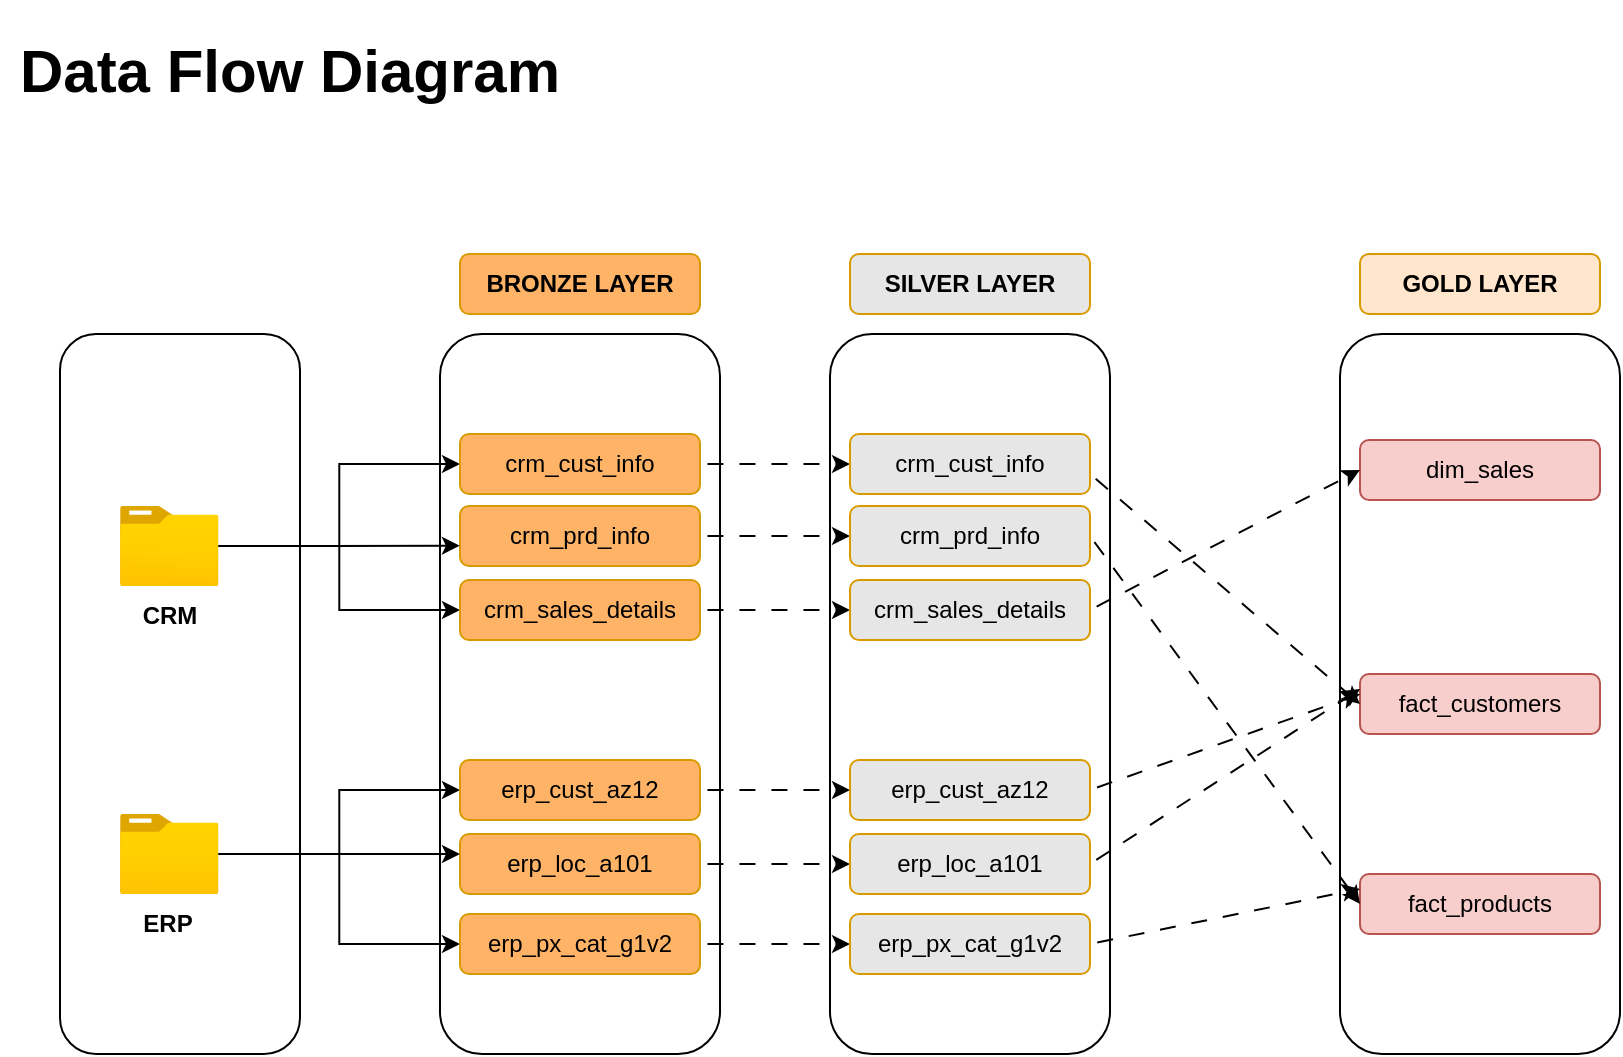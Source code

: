 <mxfile version="28.0.9">
  <diagram name="Page-1" id="04jGO0-amFkEOmsSNW9V">
    <mxGraphModel grid="1" page="1" gridSize="10" guides="1" tooltips="1" connect="1" arrows="1" fold="1" pageScale="1" pageWidth="850" pageHeight="1100" math="0" shadow="0">
      <root>
        <mxCell id="0" />
        <mxCell id="1" parent="0" />
        <mxCell id="QE6S--A0FOJKjm3L5Gbl-1" value="" style="rounded=1;whiteSpace=wrap;html=1;" vertex="1" parent="1">
          <mxGeometry x="40" y="400" width="120" height="360" as="geometry" />
        </mxCell>
        <mxCell id="QE6S--A0FOJKjm3L5Gbl-2" value="" style="rounded=1;whiteSpace=wrap;html=1;" vertex="1" parent="1">
          <mxGeometry x="230" y="400" width="140" height="360" as="geometry" />
        </mxCell>
        <mxCell id="QE6S--A0FOJKjm3L5Gbl-3" value="" style="rounded=1;whiteSpace=wrap;html=1;fillColor=none;" vertex="1" parent="1">
          <mxGeometry x="425" y="400" width="140" height="360" as="geometry" />
        </mxCell>
        <mxCell id="QE6S--A0FOJKjm3L5Gbl-4" value="" style="rounded=1;whiteSpace=wrap;html=1;" vertex="1" parent="1">
          <mxGeometry x="680" y="400" width="140" height="360" as="geometry" />
        </mxCell>
        <mxCell id="S4kGyZN1AXlKYQbmgQwc-26" style="edgeStyle=orthogonalEdgeStyle;rounded=0;orthogonalLoop=1;jettySize=auto;html=1;entryX=0;entryY=0.5;entryDx=0;entryDy=0;" edge="1" parent="1" source="QE6S--A0FOJKjm3L5Gbl-5" target="QE6S--A0FOJKjm3L5Gbl-9">
          <mxGeometry relative="1" as="geometry" />
        </mxCell>
        <mxCell id="S4kGyZN1AXlKYQbmgQwc-27" style="edgeStyle=orthogonalEdgeStyle;rounded=0;orthogonalLoop=1;jettySize=auto;html=1;entryX=0;entryY=0.5;entryDx=0;entryDy=0;" edge="1" parent="1" source="QE6S--A0FOJKjm3L5Gbl-5" target="QE6S--A0FOJKjm3L5Gbl-11">
          <mxGeometry relative="1" as="geometry" />
        </mxCell>
        <mxCell id="QE6S--A0FOJKjm3L5Gbl-5" value="" style="image;aspect=fixed;html=1;points=[];align=center;fontSize=12;image=img/lib/azure2/general/Folder_Blank.svg;" vertex="1" parent="1">
          <mxGeometry x="70" y="486" width="49.28" height="40" as="geometry" />
        </mxCell>
        <mxCell id="S4kGyZN1AXlKYQbmgQwc-31" style="edgeStyle=orthogonalEdgeStyle;rounded=0;orthogonalLoop=1;jettySize=auto;html=1;entryX=0;entryY=0.5;entryDx=0;entryDy=0;" edge="1" parent="1" source="QE6S--A0FOJKjm3L5Gbl-6" target="QE6S--A0FOJKjm3L5Gbl-15">
          <mxGeometry relative="1" as="geometry" />
        </mxCell>
        <mxCell id="S4kGyZN1AXlKYQbmgQwc-33" style="edgeStyle=orthogonalEdgeStyle;rounded=0;orthogonalLoop=1;jettySize=auto;html=1;entryX=0;entryY=0.5;entryDx=0;entryDy=0;" edge="1" parent="1" source="QE6S--A0FOJKjm3L5Gbl-6" target="QE6S--A0FOJKjm3L5Gbl-17">
          <mxGeometry relative="1" as="geometry" />
        </mxCell>
        <mxCell id="QE6S--A0FOJKjm3L5Gbl-6" value="" style="image;aspect=fixed;html=1;points=[];align=center;fontSize=12;image=img/lib/azure2/general/Folder_Blank.svg;" vertex="1" parent="1">
          <mxGeometry x="70" y="640" width="49.28" height="40" as="geometry" />
        </mxCell>
        <mxCell id="QE6S--A0FOJKjm3L5Gbl-7" value="CRM" style="text;html=1;align=center;verticalAlign=middle;whiteSpace=wrap;rounded=0;fontStyle=1" vertex="1" parent="1">
          <mxGeometry x="70" y="526" width="50" height="30" as="geometry" />
        </mxCell>
        <mxCell id="QE6S--A0FOJKjm3L5Gbl-8" value="ERP" style="text;html=1;align=center;verticalAlign=middle;whiteSpace=wrap;rounded=0;fontStyle=1" vertex="1" parent="1">
          <mxGeometry x="69.28" y="680" width="50" height="30" as="geometry" />
        </mxCell>
        <mxCell id="S4kGyZN1AXlKYQbmgQwc-19" style="edgeStyle=orthogonalEdgeStyle;rounded=0;orthogonalLoop=1;jettySize=auto;html=1;exitX=1;exitY=0.5;exitDx=0;exitDy=0;entryX=0;entryY=0.5;entryDx=0;entryDy=0;flowAnimation=1;" edge="1" parent="1" source="QE6S--A0FOJKjm3L5Gbl-9" target="S4kGyZN1AXlKYQbmgQwc-8">
          <mxGeometry relative="1" as="geometry" />
        </mxCell>
        <mxCell id="QE6S--A0FOJKjm3L5Gbl-9" value="crm_cust_info" style="rounded=1;whiteSpace=wrap;html=1;fillColor=#FFB366;strokeColor=#d79b00;" vertex="1" parent="1">
          <mxGeometry x="240" y="450" width="120" height="30" as="geometry" />
        </mxCell>
        <mxCell id="S4kGyZN1AXlKYQbmgQwc-20" style="edgeStyle=orthogonalEdgeStyle;rounded=0;orthogonalLoop=1;jettySize=auto;html=1;exitX=1;exitY=0.5;exitDx=0;exitDy=0;entryX=0;entryY=0.5;entryDx=0;entryDy=0;flowAnimation=1;" edge="1" parent="1" source="QE6S--A0FOJKjm3L5Gbl-10" target="S4kGyZN1AXlKYQbmgQwc-9">
          <mxGeometry relative="1" as="geometry" />
        </mxCell>
        <mxCell id="QE6S--A0FOJKjm3L5Gbl-10" value="crm_prd_info" style="rounded=1;whiteSpace=wrap;html=1;fillColor=#FFB366;strokeColor=#d79b00;" vertex="1" parent="1">
          <mxGeometry x="240" y="486" width="120" height="30" as="geometry" />
        </mxCell>
        <mxCell id="S4kGyZN1AXlKYQbmgQwc-21" style="edgeStyle=orthogonalEdgeStyle;rounded=0;orthogonalLoop=1;jettySize=auto;html=1;exitX=1;exitY=0.5;exitDx=0;exitDy=0;entryX=0;entryY=0.5;entryDx=0;entryDy=0;flowAnimation=1;" edge="1" parent="1" source="QE6S--A0FOJKjm3L5Gbl-11" target="S4kGyZN1AXlKYQbmgQwc-10">
          <mxGeometry relative="1" as="geometry" />
        </mxCell>
        <mxCell id="QE6S--A0FOJKjm3L5Gbl-11" value="crm_sales_details" style="rounded=1;whiteSpace=wrap;html=1;fillColor=#FFB366;strokeColor=#d79b00;" vertex="1" parent="1">
          <mxGeometry x="240" y="523" width="120" height="30" as="geometry" />
        </mxCell>
        <mxCell id="S4kGyZN1AXlKYQbmgQwc-22" style="edgeStyle=orthogonalEdgeStyle;rounded=0;orthogonalLoop=1;jettySize=auto;html=1;exitX=1;exitY=0.5;exitDx=0;exitDy=0;entryX=0;entryY=0.5;entryDx=0;entryDy=0;flowAnimation=1;" edge="1" parent="1" source="QE6S--A0FOJKjm3L5Gbl-15" target="S4kGyZN1AXlKYQbmgQwc-11">
          <mxGeometry relative="1" as="geometry" />
        </mxCell>
        <mxCell id="QE6S--A0FOJKjm3L5Gbl-15" value="erp_cust_az12" style="rounded=1;whiteSpace=wrap;html=1;fillColor=#FFB366;strokeColor=#d79b00;" vertex="1" parent="1">
          <mxGeometry x="240" y="613" width="120" height="30" as="geometry" />
        </mxCell>
        <mxCell id="S4kGyZN1AXlKYQbmgQwc-23" style="edgeStyle=orthogonalEdgeStyle;rounded=0;orthogonalLoop=1;jettySize=auto;html=1;exitX=1;exitY=0.5;exitDx=0;exitDy=0;entryX=0;entryY=0.5;entryDx=0;entryDy=0;flowAnimation=1;" edge="1" parent="1" source="QE6S--A0FOJKjm3L5Gbl-16" target="S4kGyZN1AXlKYQbmgQwc-12">
          <mxGeometry relative="1" as="geometry" />
        </mxCell>
        <mxCell id="QE6S--A0FOJKjm3L5Gbl-16" value="erp_loc_a101" style="rounded=1;whiteSpace=wrap;html=1;fillColor=#FFB366;strokeColor=#d79b00;" vertex="1" parent="1">
          <mxGeometry x="240" y="650" width="120" height="30" as="geometry" />
        </mxCell>
        <mxCell id="S4kGyZN1AXlKYQbmgQwc-24" style="edgeStyle=orthogonalEdgeStyle;rounded=0;orthogonalLoop=1;jettySize=auto;html=1;exitX=1;exitY=0.5;exitDx=0;exitDy=0;entryX=0;entryY=0.5;entryDx=0;entryDy=0;flowAnimation=1;" edge="1" parent="1" source="QE6S--A0FOJKjm3L5Gbl-17" target="S4kGyZN1AXlKYQbmgQwc-13">
          <mxGeometry relative="1" as="geometry" />
        </mxCell>
        <mxCell id="QE6S--A0FOJKjm3L5Gbl-17" value="erp_px_cat_g1v2" style="rounded=1;whiteSpace=wrap;html=1;fillColor=#FFB366;strokeColor=#d79b00;" vertex="1" parent="1">
          <mxGeometry x="240" y="690" width="120" height="30" as="geometry" />
        </mxCell>
        <mxCell id="QE6S--A0FOJKjm3L5Gbl-36" value="&lt;b&gt;BRONZE LAYER&lt;/b&gt;" style="rounded=1;whiteSpace=wrap;html=1;fillColor=#FFB366;strokeColor=#d79b00;" vertex="1" parent="1">
          <mxGeometry x="240" y="360" width="120" height="30" as="geometry" />
        </mxCell>
        <mxCell id="QE6S--A0FOJKjm3L5Gbl-37" value="&lt;b&gt;SILVER LAYER&lt;/b&gt;" style="rounded=1;whiteSpace=wrap;html=1;fillColor=#E6E6E6;strokeColor=#d79b00;" vertex="1" parent="1">
          <mxGeometry x="435" y="360" width="120" height="30" as="geometry" />
        </mxCell>
        <mxCell id="QE6S--A0FOJKjm3L5Gbl-38" value="&lt;b&gt;GOLD LAYER&lt;/b&gt;" style="rounded=1;whiteSpace=wrap;html=1;fillColor=#ffe6cc;strokeColor=#d79b00;" vertex="1" parent="1">
          <mxGeometry x="690" y="360" width="120" height="30" as="geometry" />
        </mxCell>
        <mxCell id="S4kGyZN1AXlKYQbmgQwc-8" value="crm_cust_info" style="rounded=1;whiteSpace=wrap;html=1;fillColor=#E6E6E6;strokeColor=#d79b00;" vertex="1" parent="1">
          <mxGeometry x="435" y="450" width="120" height="30" as="geometry" />
        </mxCell>
        <mxCell id="S4kGyZN1AXlKYQbmgQwc-9" value="crm_prd_info" style="rounded=1;whiteSpace=wrap;html=1;fillColor=#E6E6E6;strokeColor=#d79b00;" vertex="1" parent="1">
          <mxGeometry x="435" y="486" width="120" height="30" as="geometry" />
        </mxCell>
        <mxCell id="S4kGyZN1AXlKYQbmgQwc-10" value="crm_sales_details" style="rounded=1;whiteSpace=wrap;html=1;fillColor=#E6E6E6;strokeColor=#d79b00;" vertex="1" parent="1">
          <mxGeometry x="435" y="523" width="120" height="30" as="geometry" />
        </mxCell>
        <mxCell id="S4kGyZN1AXlKYQbmgQwc-11" value="erp_cust_az12" style="rounded=1;whiteSpace=wrap;html=1;fillColor=#E6E6E6;strokeColor=#d79b00;" vertex="1" parent="1">
          <mxGeometry x="435" y="613" width="120" height="30" as="geometry" />
        </mxCell>
        <mxCell id="S4kGyZN1AXlKYQbmgQwc-12" value="erp_loc_a101" style="rounded=1;whiteSpace=wrap;html=1;fillColor=#E6E6E6;strokeColor=#d79b00;" vertex="1" parent="1">
          <mxGeometry x="435" y="650" width="120" height="30" as="geometry" />
        </mxCell>
        <mxCell id="S4kGyZN1AXlKYQbmgQwc-13" value="erp_px_cat_g1v2" style="rounded=1;whiteSpace=wrap;html=1;fillColor=#E6E6E6;strokeColor=#d79b00;" vertex="1" parent="1">
          <mxGeometry x="435" y="690" width="120" height="30" as="geometry" />
        </mxCell>
        <mxCell id="S4kGyZN1AXlKYQbmgQwc-30" style="edgeStyle=orthogonalEdgeStyle;rounded=0;orthogonalLoop=1;jettySize=auto;html=1;entryX=0.071;entryY=0.294;entryDx=0;entryDy=0;entryPerimeter=0;" edge="1" parent="1" source="QE6S--A0FOJKjm3L5Gbl-5" target="QE6S--A0FOJKjm3L5Gbl-2">
          <mxGeometry relative="1" as="geometry" />
        </mxCell>
        <mxCell id="S4kGyZN1AXlKYQbmgQwc-34" style="edgeStyle=orthogonalEdgeStyle;rounded=0;orthogonalLoop=1;jettySize=auto;html=1;" edge="1" parent="1" source="QE6S--A0FOJKjm3L5Gbl-6">
          <mxGeometry relative="1" as="geometry">
            <mxPoint x="240" y="660" as="targetPoint" />
            <Array as="points">
              <mxPoint x="180" y="660" />
              <mxPoint x="180" y="660" />
            </Array>
          </mxGeometry>
        </mxCell>
        <mxCell id="S4kGyZN1AXlKYQbmgQwc-35" value="dim_sales" style="rounded=1;whiteSpace=wrap;html=1;fillColor=#f8cecc;strokeColor=#b85450;" vertex="1" parent="1">
          <mxGeometry x="690" y="453" width="120" height="30" as="geometry" />
        </mxCell>
        <mxCell id="S4kGyZN1AXlKYQbmgQwc-36" value="fact_customers" style="rounded=1;whiteSpace=wrap;html=1;fillColor=#f8cecc;strokeColor=#b85450;" vertex="1" parent="1">
          <mxGeometry x="690" y="570" width="120" height="30" as="geometry" />
        </mxCell>
        <mxCell id="S4kGyZN1AXlKYQbmgQwc-37" value="fact_products" style="rounded=1;whiteSpace=wrap;html=1;fillColor=#f8cecc;strokeColor=#b85450;" vertex="1" parent="1">
          <mxGeometry x="690" y="670" width="120" height="30" as="geometry" />
        </mxCell>
        <mxCell id="S4kGyZN1AXlKYQbmgQwc-43" value="" style="endArrow=classic;html=1;rounded=0;entryX=0;entryY=0.5;entryDx=0;entryDy=0;shadow=0;flowAnimation=1;" edge="1" parent="1" target="S4kGyZN1AXlKYQbmgQwc-36">
          <mxGeometry width="50" height="50" relative="1" as="geometry">
            <mxPoint x="555" y="470" as="sourcePoint" />
            <mxPoint x="605" y="420" as="targetPoint" />
          </mxGeometry>
        </mxCell>
        <mxCell id="S4kGyZN1AXlKYQbmgQwc-44" value="" style="endArrow=classic;html=1;rounded=0;exitX=1;exitY=0.5;exitDx=0;exitDy=0;flowAnimation=1;" edge="1" parent="1" source="S4kGyZN1AXlKYQbmgQwc-11">
          <mxGeometry width="50" height="50" relative="1" as="geometry">
            <mxPoint x="565" y="480" as="sourcePoint" />
            <mxPoint x="690" y="580" as="targetPoint" />
          </mxGeometry>
        </mxCell>
        <mxCell id="S4kGyZN1AXlKYQbmgQwc-45" value="" style="endArrow=classic;html=1;rounded=0;exitX=1;exitY=0.5;exitDx=0;exitDy=0;entryX=0;entryY=0.25;entryDx=0;entryDy=0;flowAnimation=1;" edge="1" parent="1" source="S4kGyZN1AXlKYQbmgQwc-12" target="S4kGyZN1AXlKYQbmgQwc-36">
          <mxGeometry width="50" height="50" relative="1" as="geometry">
            <mxPoint x="565" y="638" as="sourcePoint" />
            <mxPoint x="700" y="590" as="targetPoint" />
          </mxGeometry>
        </mxCell>
        <mxCell id="S4kGyZN1AXlKYQbmgQwc-46" value="" style="endArrow=classic;html=1;rounded=0;entryX=0;entryY=0.5;entryDx=0;entryDy=0;shadow=0;exitX=1;exitY=0.5;exitDx=0;exitDy=0;flowAnimation=1;" edge="1" parent="1" source="S4kGyZN1AXlKYQbmgQwc-10" target="S4kGyZN1AXlKYQbmgQwc-35">
          <mxGeometry width="50" height="50" relative="1" as="geometry">
            <mxPoint x="565" y="480" as="sourcePoint" />
            <mxPoint x="700" y="595" as="targetPoint" />
          </mxGeometry>
        </mxCell>
        <mxCell id="S4kGyZN1AXlKYQbmgQwc-47" value="" style="endArrow=classic;html=1;rounded=0;entryX=0;entryY=0.5;entryDx=0;entryDy=0;shadow=0;exitX=1;exitY=0.5;exitDx=0;exitDy=0;flowAnimation=1;" edge="1" parent="1" source="S4kGyZN1AXlKYQbmgQwc-9" target="S4kGyZN1AXlKYQbmgQwc-37">
          <mxGeometry width="50" height="50" relative="1" as="geometry">
            <mxPoint x="565" y="548" as="sourcePoint" />
            <mxPoint x="700" y="478" as="targetPoint" />
          </mxGeometry>
        </mxCell>
        <mxCell id="S4kGyZN1AXlKYQbmgQwc-48" value="" style="endArrow=classic;html=1;rounded=0;exitX=1;exitY=0.5;exitDx=0;exitDy=0;entryX=0;entryY=0.25;entryDx=0;entryDy=0;flowAnimation=1;" edge="1" parent="1" source="S4kGyZN1AXlKYQbmgQwc-13" target="S4kGyZN1AXlKYQbmgQwc-37">
          <mxGeometry width="50" height="50" relative="1" as="geometry">
            <mxPoint x="565" y="675" as="sourcePoint" />
            <mxPoint x="700" y="588" as="targetPoint" />
          </mxGeometry>
        </mxCell>
        <mxCell id="S4kGyZN1AXlKYQbmgQwc-49" value="Data Flow Diagram" style="text;html=1;align=center;verticalAlign=middle;whiteSpace=wrap;rounded=0;fontStyle=1;fontSize=30;" vertex="1" parent="1">
          <mxGeometry x="10" y="233" width="290" height="70" as="geometry" />
        </mxCell>
      </root>
    </mxGraphModel>
  </diagram>
</mxfile>
